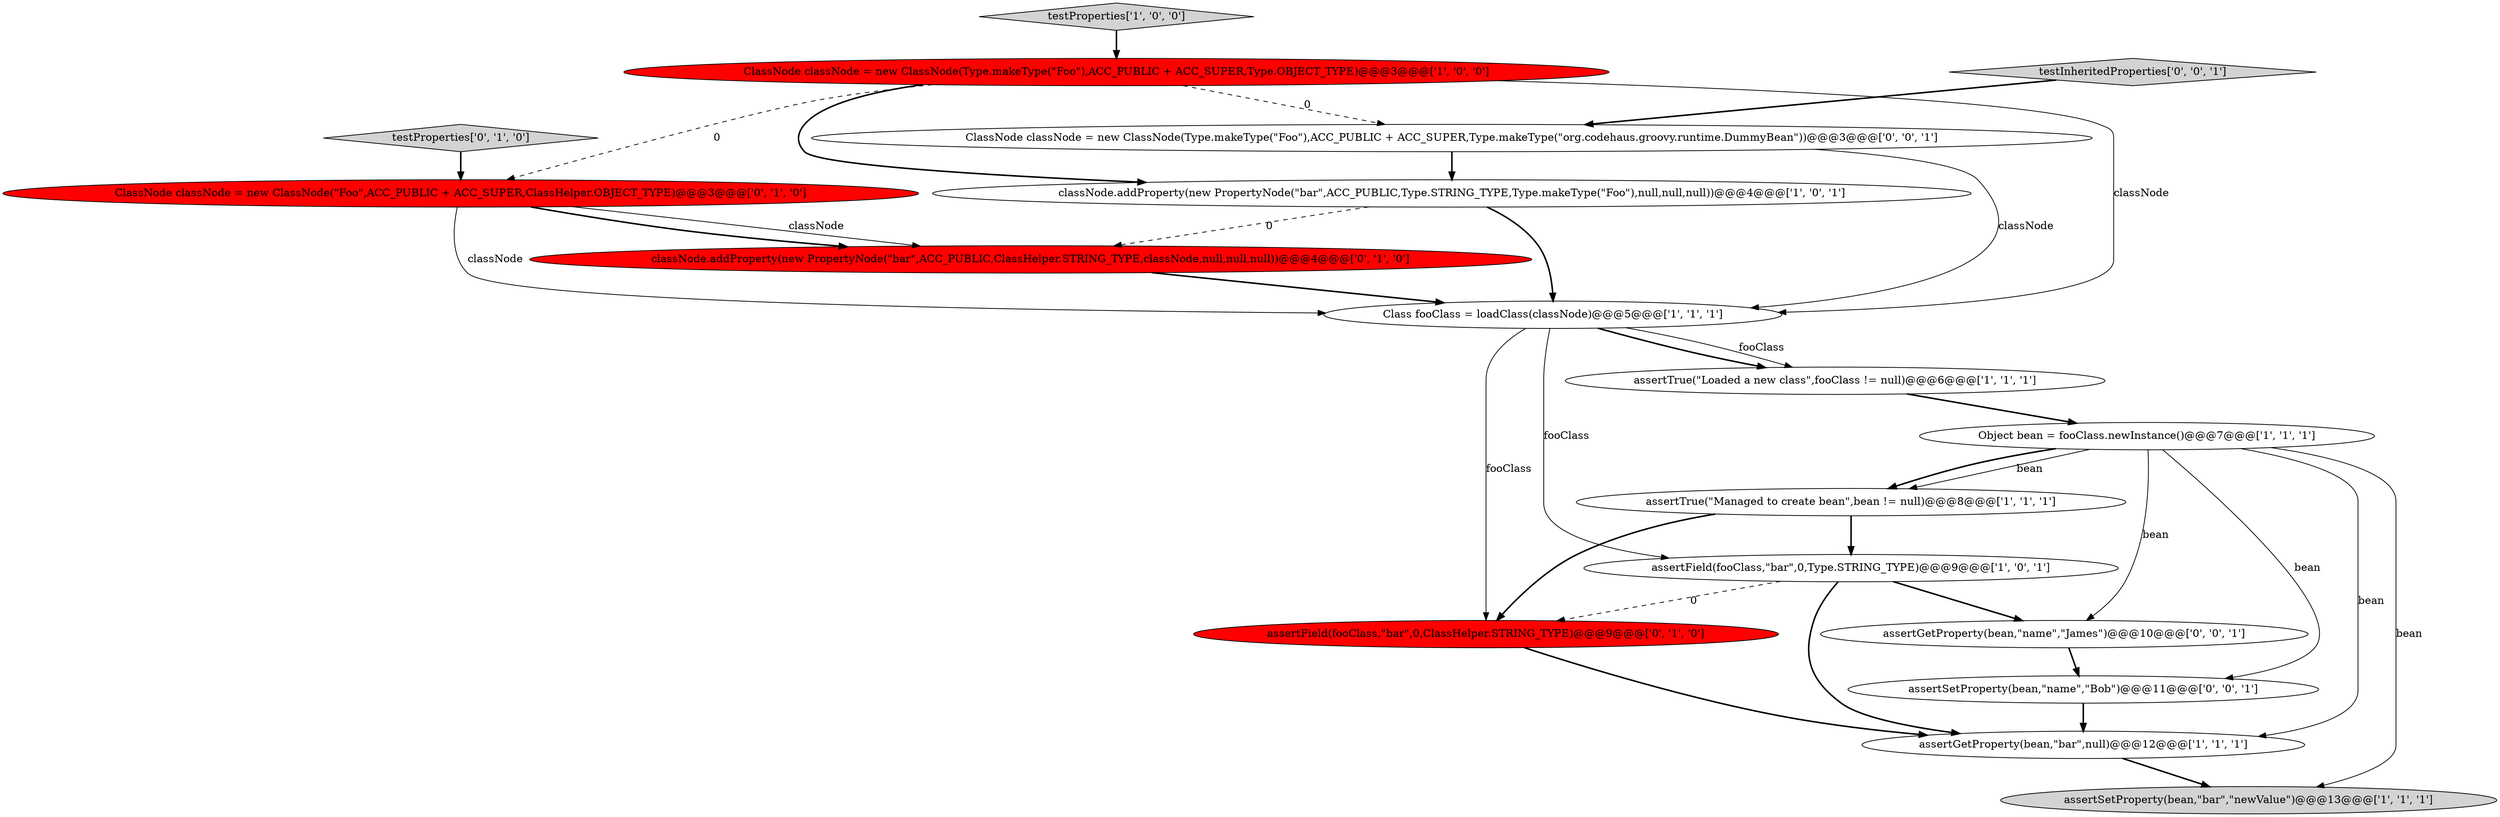 digraph {
14 [style = filled, label = "testInheritedProperties['0', '0', '1']", fillcolor = lightgray, shape = diamond image = "AAA0AAABBB3BBB"];
0 [style = filled, label = "assertTrue(\"Loaded a new class\",fooClass != null)@@@6@@@['1', '1', '1']", fillcolor = white, shape = ellipse image = "AAA0AAABBB1BBB"];
9 [style = filled, label = "classNode.addProperty(new PropertyNode(\"bar\",ACC_PUBLIC,Type.STRING_TYPE,Type.makeType(\"Foo\"),null,null,null))@@@4@@@['1', '0', '1']", fillcolor = white, shape = ellipse image = "AAA0AAABBB1BBB"];
16 [style = filled, label = "ClassNode classNode = new ClassNode(Type.makeType(\"Foo\"),ACC_PUBLIC + ACC_SUPER,Type.makeType(\"org.codehaus.groovy.runtime.DummyBean\"))@@@3@@@['0', '0', '1']", fillcolor = white, shape = ellipse image = "AAA0AAABBB3BBB"];
12 [style = filled, label = "classNode.addProperty(new PropertyNode(\"bar\",ACC_PUBLIC,ClassHelper.STRING_TYPE,classNode,null,null,null))@@@4@@@['0', '1', '0']", fillcolor = red, shape = ellipse image = "AAA1AAABBB2BBB"];
5 [style = filled, label = "Class fooClass = loadClass(classNode)@@@5@@@['1', '1', '1']", fillcolor = white, shape = ellipse image = "AAA0AAABBB1BBB"];
7 [style = filled, label = "assertSetProperty(bean,\"bar\",\"newValue\")@@@13@@@['1', '1', '1']", fillcolor = lightgray, shape = ellipse image = "AAA0AAABBB1BBB"];
4 [style = filled, label = "assertField(fooClass,\"bar\",0,Type.STRING_TYPE)@@@9@@@['1', '0', '1']", fillcolor = white, shape = ellipse image = "AAA0AAABBB1BBB"];
10 [style = filled, label = "assertField(fooClass,\"bar\",0,ClassHelper.STRING_TYPE)@@@9@@@['0', '1', '0']", fillcolor = red, shape = ellipse image = "AAA1AAABBB2BBB"];
11 [style = filled, label = "testProperties['0', '1', '0']", fillcolor = lightgray, shape = diamond image = "AAA0AAABBB2BBB"];
8 [style = filled, label = "ClassNode classNode = new ClassNode(Type.makeType(\"Foo\"),ACC_PUBLIC + ACC_SUPER,Type.OBJECT_TYPE)@@@3@@@['1', '0', '0']", fillcolor = red, shape = ellipse image = "AAA1AAABBB1BBB"];
6 [style = filled, label = "testProperties['1', '0', '0']", fillcolor = lightgray, shape = diamond image = "AAA0AAABBB1BBB"];
15 [style = filled, label = "assertSetProperty(bean,\"name\",\"Bob\")@@@11@@@['0', '0', '1']", fillcolor = white, shape = ellipse image = "AAA0AAABBB3BBB"];
17 [style = filled, label = "assertGetProperty(bean,\"name\",\"James\")@@@10@@@['0', '0', '1']", fillcolor = white, shape = ellipse image = "AAA0AAABBB3BBB"];
1 [style = filled, label = "assertGetProperty(bean,\"bar\",null)@@@12@@@['1', '1', '1']", fillcolor = white, shape = ellipse image = "AAA0AAABBB1BBB"];
2 [style = filled, label = "assertTrue(\"Managed to create bean\",bean != null)@@@8@@@['1', '1', '1']", fillcolor = white, shape = ellipse image = "AAA0AAABBB1BBB"];
13 [style = filled, label = "ClassNode classNode = new ClassNode(\"Foo\",ACC_PUBLIC + ACC_SUPER,ClassHelper.OBJECT_TYPE)@@@3@@@['0', '1', '0']", fillcolor = red, shape = ellipse image = "AAA1AAABBB2BBB"];
3 [style = filled, label = "Object bean = fooClass.newInstance()@@@7@@@['1', '1', '1']", fillcolor = white, shape = ellipse image = "AAA0AAABBB1BBB"];
0->3 [style = bold, label=""];
14->16 [style = bold, label=""];
3->7 [style = solid, label="bean"];
8->16 [style = dashed, label="0"];
12->5 [style = bold, label=""];
4->17 [style = bold, label=""];
13->5 [style = solid, label="classNode"];
8->5 [style = solid, label="classNode"];
3->17 [style = solid, label="bean"];
2->10 [style = bold, label=""];
2->4 [style = bold, label=""];
1->7 [style = bold, label=""];
3->15 [style = solid, label="bean"];
8->13 [style = dashed, label="0"];
5->4 [style = solid, label="fooClass"];
13->12 [style = solid, label="classNode"];
13->12 [style = bold, label=""];
5->0 [style = solid, label="fooClass"];
3->2 [style = bold, label=""];
5->0 [style = bold, label=""];
5->10 [style = solid, label="fooClass"];
11->13 [style = bold, label=""];
6->8 [style = bold, label=""];
17->15 [style = bold, label=""];
8->9 [style = bold, label=""];
9->5 [style = bold, label=""];
3->1 [style = solid, label="bean"];
4->1 [style = bold, label=""];
9->12 [style = dashed, label="0"];
3->2 [style = solid, label="bean"];
4->10 [style = dashed, label="0"];
10->1 [style = bold, label=""];
16->9 [style = bold, label=""];
16->5 [style = solid, label="classNode"];
15->1 [style = bold, label=""];
}

